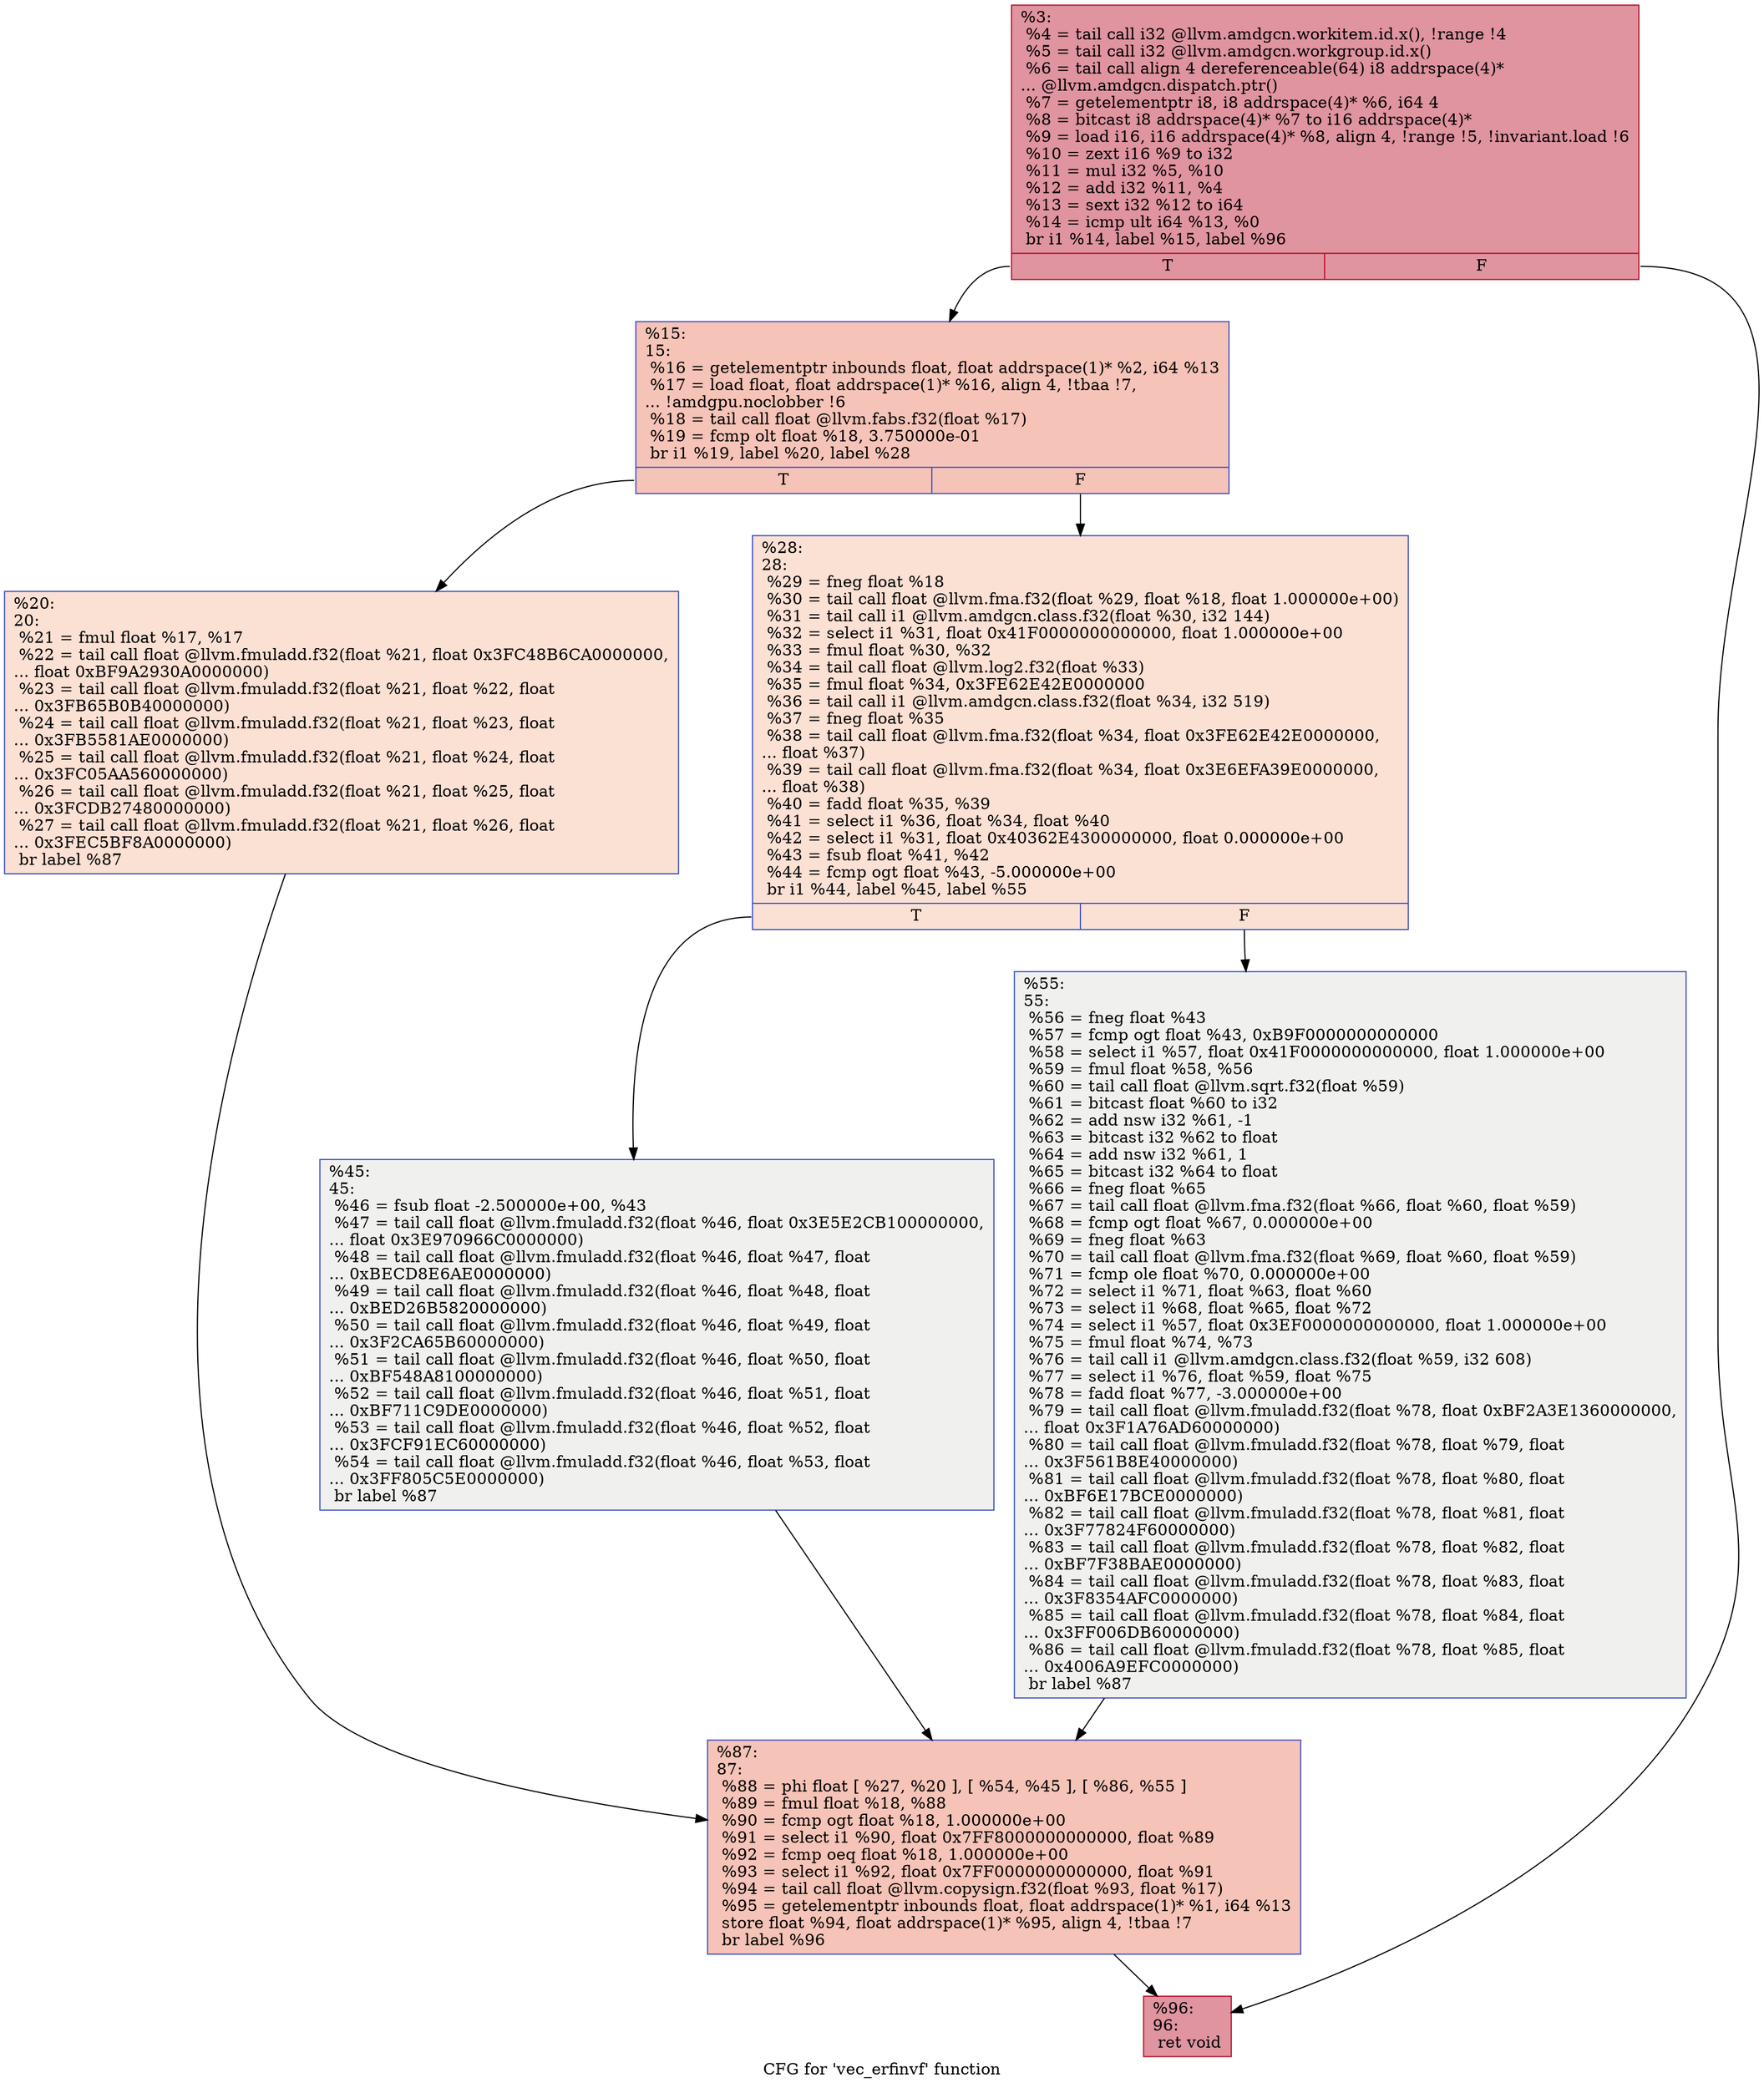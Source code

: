 digraph "CFG for 'vec_erfinvf' function" {
	label="CFG for 'vec_erfinvf' function";

	Node0x4ab56d0 [shape=record,color="#b70d28ff", style=filled, fillcolor="#b70d2870",label="{%3:\l  %4 = tail call i32 @llvm.amdgcn.workitem.id.x(), !range !4\l  %5 = tail call i32 @llvm.amdgcn.workgroup.id.x()\l  %6 = tail call align 4 dereferenceable(64) i8 addrspace(4)*\l... @llvm.amdgcn.dispatch.ptr()\l  %7 = getelementptr i8, i8 addrspace(4)* %6, i64 4\l  %8 = bitcast i8 addrspace(4)* %7 to i16 addrspace(4)*\l  %9 = load i16, i16 addrspace(4)* %8, align 4, !range !5, !invariant.load !6\l  %10 = zext i16 %9 to i32\l  %11 = mul i32 %5, %10\l  %12 = add i32 %11, %4\l  %13 = sext i32 %12 to i64\l  %14 = icmp ult i64 %13, %0\l  br i1 %14, label %15, label %96\l|{<s0>T|<s1>F}}"];
	Node0x4ab56d0:s0 -> Node0x4ab6470;
	Node0x4ab56d0:s1 -> Node0x4ab76e0;
	Node0x4ab6470 [shape=record,color="#3d50c3ff", style=filled, fillcolor="#e8765c70",label="{%15:\l15:                                               \l  %16 = getelementptr inbounds float, float addrspace(1)* %2, i64 %13\l  %17 = load float, float addrspace(1)* %16, align 4, !tbaa !7,\l... !amdgpu.noclobber !6\l  %18 = tail call float @llvm.fabs.f32(float %17)\l  %19 = fcmp olt float %18, 3.750000e-01\l  br i1 %19, label %20, label %28\l|{<s0>T|<s1>F}}"];
	Node0x4ab6470:s0 -> Node0x4ab8df0;
	Node0x4ab6470:s1 -> Node0x4ab8e80;
	Node0x4ab8df0 [shape=record,color="#3d50c3ff", style=filled, fillcolor="#f7b99e70",label="{%20:\l20:                                               \l  %21 = fmul float %17, %17\l  %22 = tail call float @llvm.fmuladd.f32(float %21, float 0x3FC48B6CA0000000,\l... float 0xBF9A2930A0000000)\l  %23 = tail call float @llvm.fmuladd.f32(float %21, float %22, float\l... 0x3FB65B0B40000000)\l  %24 = tail call float @llvm.fmuladd.f32(float %21, float %23, float\l... 0x3FB5581AE0000000)\l  %25 = tail call float @llvm.fmuladd.f32(float %21, float %24, float\l... 0x3FC05AA560000000)\l  %26 = tail call float @llvm.fmuladd.f32(float %21, float %25, float\l... 0x3FCDB27480000000)\l  %27 = tail call float @llvm.fmuladd.f32(float %21, float %26, float\l... 0x3FEC5BF8A0000000)\l  br label %87\l}"];
	Node0x4ab8df0 -> Node0x4ab9ae0;
	Node0x4ab8e80 [shape=record,color="#3d50c3ff", style=filled, fillcolor="#f7b99e70",label="{%28:\l28:                                               \l  %29 = fneg float %18\l  %30 = tail call float @llvm.fma.f32(float %29, float %18, float 1.000000e+00)\l  %31 = tail call i1 @llvm.amdgcn.class.f32(float %30, i32 144)\l  %32 = select i1 %31, float 0x41F0000000000000, float 1.000000e+00\l  %33 = fmul float %30, %32\l  %34 = tail call float @llvm.log2.f32(float %33)\l  %35 = fmul float %34, 0x3FE62E42E0000000\l  %36 = tail call i1 @llvm.amdgcn.class.f32(float %34, i32 519)\l  %37 = fneg float %35\l  %38 = tail call float @llvm.fma.f32(float %34, float 0x3FE62E42E0000000,\l... float %37)\l  %39 = tail call float @llvm.fma.f32(float %34, float 0x3E6EFA39E0000000,\l... float %38)\l  %40 = fadd float %35, %39\l  %41 = select i1 %36, float %34, float %40\l  %42 = select i1 %31, float 0x40362E4300000000, float 0.000000e+00\l  %43 = fsub float %41, %42\l  %44 = fcmp ogt float %43, -5.000000e+00\l  br i1 %44, label %45, label %55\l|{<s0>T|<s1>F}}"];
	Node0x4ab8e80:s0 -> Node0x4abaec0;
	Node0x4ab8e80:s1 -> Node0x4abaf50;
	Node0x4abaec0 [shape=record,color="#3d50c3ff", style=filled, fillcolor="#dedcdb70",label="{%45:\l45:                                               \l  %46 = fsub float -2.500000e+00, %43\l  %47 = tail call float @llvm.fmuladd.f32(float %46, float 0x3E5E2CB100000000,\l... float 0x3E970966C0000000)\l  %48 = tail call float @llvm.fmuladd.f32(float %46, float %47, float\l... 0xBECD8E6AE0000000)\l  %49 = tail call float @llvm.fmuladd.f32(float %46, float %48, float\l... 0xBED26B5820000000)\l  %50 = tail call float @llvm.fmuladd.f32(float %46, float %49, float\l... 0x3F2CA65B60000000)\l  %51 = tail call float @llvm.fmuladd.f32(float %46, float %50, float\l... 0xBF548A8100000000)\l  %52 = tail call float @llvm.fmuladd.f32(float %46, float %51, float\l... 0xBF711C9DE0000000)\l  %53 = tail call float @llvm.fmuladd.f32(float %46, float %52, float\l... 0x3FCF91EC60000000)\l  %54 = tail call float @llvm.fmuladd.f32(float %46, float %53, float\l... 0x3FF805C5E0000000)\l  br label %87\l}"];
	Node0x4abaec0 -> Node0x4ab9ae0;
	Node0x4abaf50 [shape=record,color="#3d50c3ff", style=filled, fillcolor="#dedcdb70",label="{%55:\l55:                                               \l  %56 = fneg float %43\l  %57 = fcmp ogt float %43, 0xB9F0000000000000\l  %58 = select i1 %57, float 0x41F0000000000000, float 1.000000e+00\l  %59 = fmul float %58, %56\l  %60 = tail call float @llvm.sqrt.f32(float %59)\l  %61 = bitcast float %60 to i32\l  %62 = add nsw i32 %61, -1\l  %63 = bitcast i32 %62 to float\l  %64 = add nsw i32 %61, 1\l  %65 = bitcast i32 %64 to float\l  %66 = fneg float %65\l  %67 = tail call float @llvm.fma.f32(float %66, float %60, float %59)\l  %68 = fcmp ogt float %67, 0.000000e+00\l  %69 = fneg float %63\l  %70 = tail call float @llvm.fma.f32(float %69, float %60, float %59)\l  %71 = fcmp ole float %70, 0.000000e+00\l  %72 = select i1 %71, float %63, float %60\l  %73 = select i1 %68, float %65, float %72\l  %74 = select i1 %57, float 0x3EF0000000000000, float 1.000000e+00\l  %75 = fmul float %74, %73\l  %76 = tail call i1 @llvm.amdgcn.class.f32(float %59, i32 608)\l  %77 = select i1 %76, float %59, float %75\l  %78 = fadd float %77, -3.000000e+00\l  %79 = tail call float @llvm.fmuladd.f32(float %78, float 0xBF2A3E1360000000,\l... float 0x3F1A76AD60000000)\l  %80 = tail call float @llvm.fmuladd.f32(float %78, float %79, float\l... 0x3F561B8E40000000)\l  %81 = tail call float @llvm.fmuladd.f32(float %78, float %80, float\l... 0xBF6E17BCE0000000)\l  %82 = tail call float @llvm.fmuladd.f32(float %78, float %81, float\l... 0x3F77824F60000000)\l  %83 = tail call float @llvm.fmuladd.f32(float %78, float %82, float\l... 0xBF7F38BAE0000000)\l  %84 = tail call float @llvm.fmuladd.f32(float %78, float %83, float\l... 0x3F8354AFC0000000)\l  %85 = tail call float @llvm.fmuladd.f32(float %78, float %84, float\l... 0x3FF006DB60000000)\l  %86 = tail call float @llvm.fmuladd.f32(float %78, float %85, float\l... 0x4006A9EFC0000000)\l  br label %87\l}"];
	Node0x4abaf50 -> Node0x4ab9ae0;
	Node0x4ab9ae0 [shape=record,color="#3d50c3ff", style=filled, fillcolor="#e8765c70",label="{%87:\l87:                                               \l  %88 = phi float [ %27, %20 ], [ %54, %45 ], [ %86, %55 ]\l  %89 = fmul float %18, %88\l  %90 = fcmp ogt float %18, 1.000000e+00\l  %91 = select i1 %90, float 0x7FF8000000000000, float %89\l  %92 = fcmp oeq float %18, 1.000000e+00\l  %93 = select i1 %92, float 0x7FF0000000000000, float %91\l  %94 = tail call float @llvm.copysign.f32(float %93, float %17)\l  %95 = getelementptr inbounds float, float addrspace(1)* %1, i64 %13\l  store float %94, float addrspace(1)* %95, align 4, !tbaa !7\l  br label %96\l}"];
	Node0x4ab9ae0 -> Node0x4ab76e0;
	Node0x4ab76e0 [shape=record,color="#b70d28ff", style=filled, fillcolor="#b70d2870",label="{%96:\l96:                                               \l  ret void\l}"];
}
